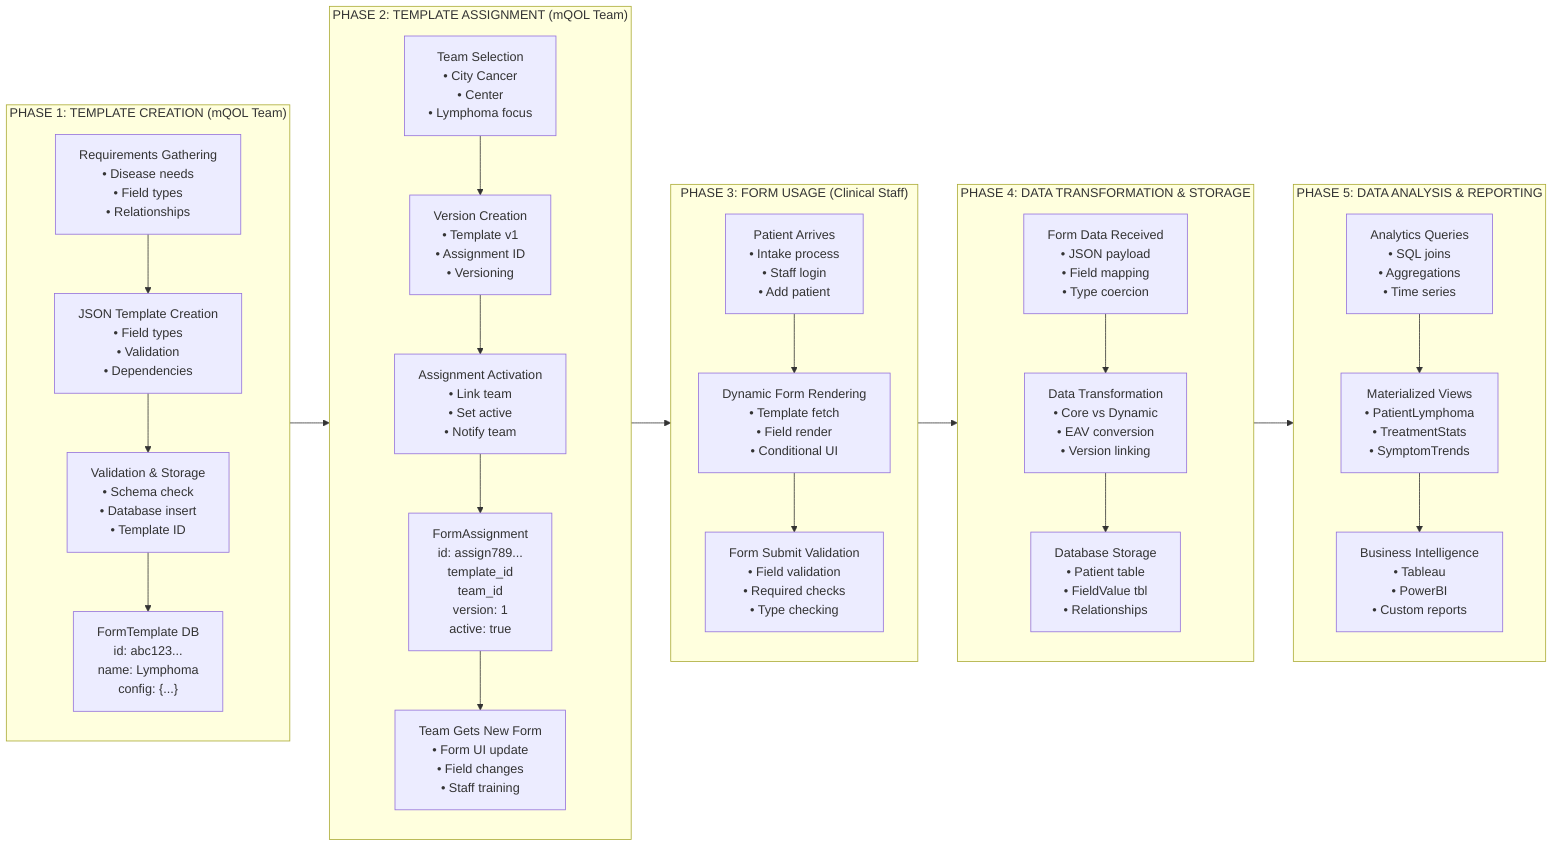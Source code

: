 graph LR
    %% PHASE 1: TEMPLATE CREATION (mQOL Team)
    subgraph p1["PHASE 1: TEMPLATE CREATION (mQOL Team)"]
        A1["Requirements Gathering<br/>• Disease needs<br/>• Field types<br/>• Relationships"] --> A2["JSON Template Creation<br/>• Field types<br/>• Validation<br/>• Dependencies"] --> A3["Validation & Storage<br/>• Schema check<br/>• Database insert<br/>• Template ID"] --> A4["FormTemplate DB<br/>id: abc123...<br/>name: Lymphoma<br/>config: {...}"]
    end

    %% PHASE 2: TEMPLATE ASSIGNMENT (mQOL Team)
    subgraph p2["PHASE 2: TEMPLATE ASSIGNMENT (mQOL Team)"]
        B1["Team Selection<br/>• City Cancer<br/>• Center<br/>• Lymphoma focus"] --> B2["Version Creation<br/>• Template v1<br/>• Assignment ID<br/>• Versioning"] --> B3["Assignment Activation<br/>• Link team<br/>• Set active<br/>• Notify team"] --> B4["FormAssignment<br/>id: assign789...<br/>template_id<br/>team_id<br/>version: 1<br/>active: true"] --> B5["Team Gets New Form<br/>• Form UI update<br/>• Field changes<br/>• Staff training"]
    end

    %% PHASE 3: FORM USAGE (Clinical Staff)
    subgraph p3["PHASE 3: FORM USAGE (Clinical Staff)"]
        C1["Patient Arrives<br/>• Intake process<br/>• Staff login<br/>• Add patient"] --> C2["Dynamic Form Rendering<br/>• Template fetch<br/>• Field render<br/>• Conditional UI"] --> C3["Form Submit Validation<br/>• Field validation<br/>• Required checks<br/>• Type checking"]
    end

    %% PHASE 4: DATA TRANSFORMATION & STORAGE
    subgraph p4["PHASE 4: DATA TRANSFORMATION & STORAGE"]
        D1["Form Data Received<br/>• JSON payload<br/>• Field mapping<br/>• Type coercion"] --> D2["Data Transformation<br/>• Core vs Dynamic<br/>• EAV conversion<br/>• Version linking"] --> D3["Database Storage<br/>• Patient table<br/>• FieldValue tbl<br/>• Relationships"]
    end

    %% PHASE 5: DATA ANALYSIS & REPORTING
    subgraph p5["PHASE 5: DATA ANALYSIS & REPORTING"]
        E1["Analytics Queries<br/>• SQL joins<br/>• Aggregations<br/>• Time series"] --> E2["Materialized Views<br/>• PatientLymphoma<br/>• TreatmentStats<br/>• SymptomTrends"] --> E3["Business Intelligence<br/>• Tableau<br/>• PowerBI<br/>• Custom reports"]
    end

p1 --> p2 --> p3 --> p4 --> p5